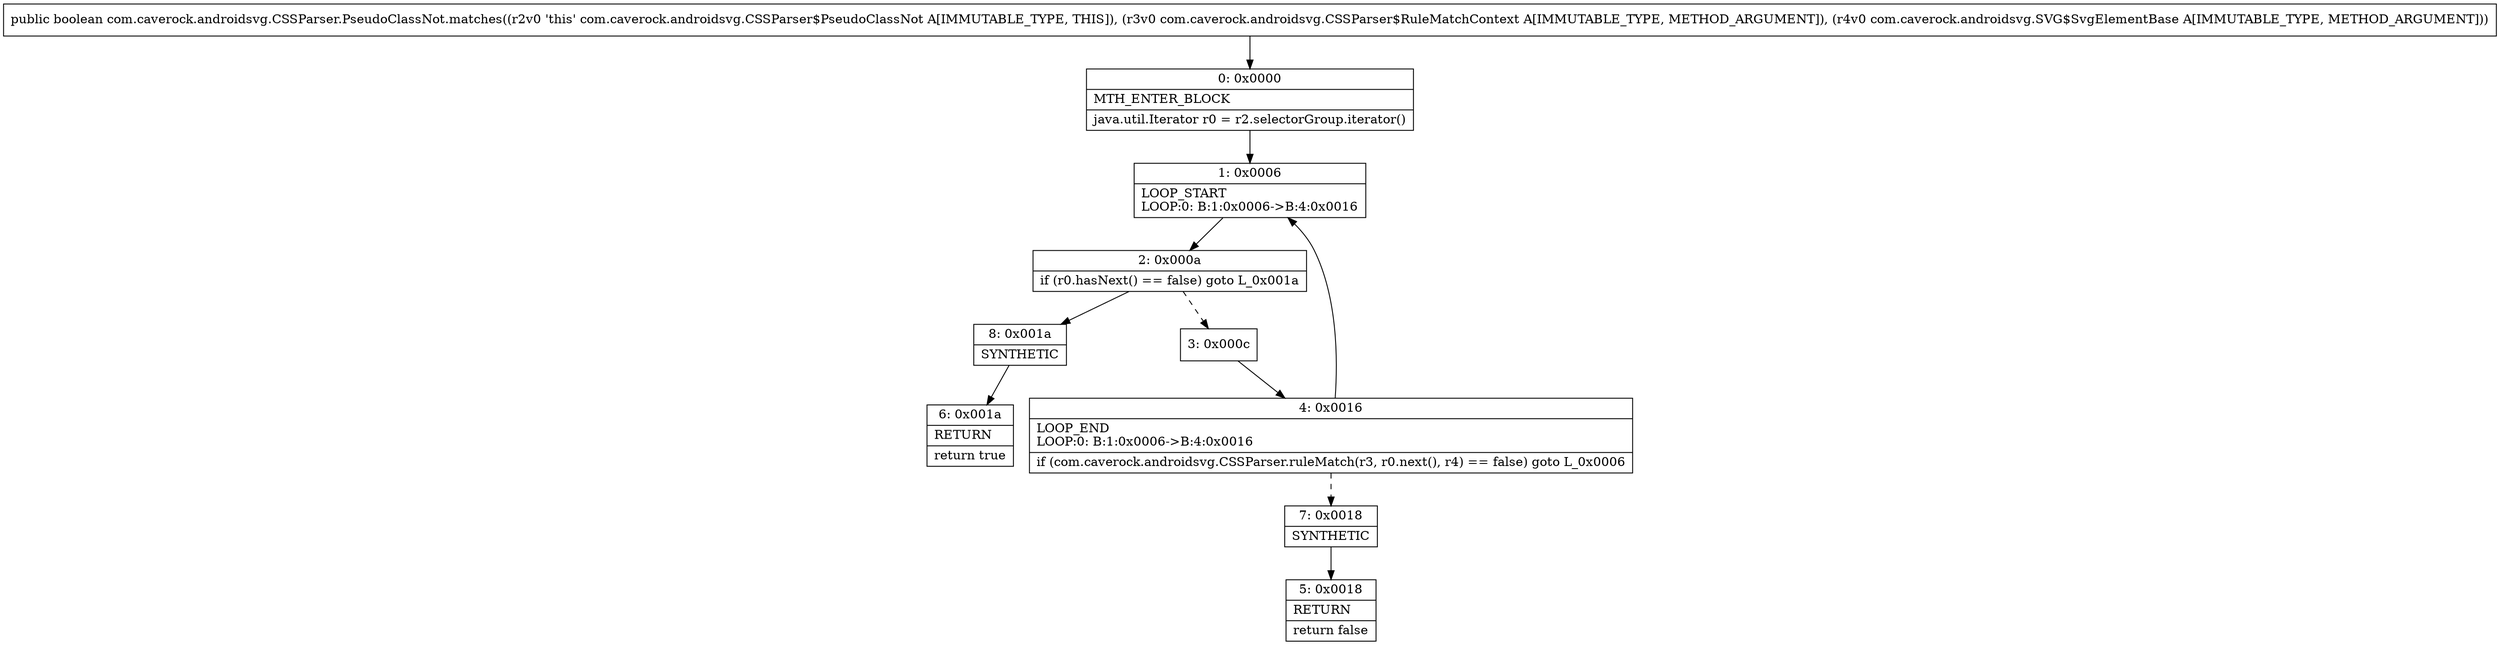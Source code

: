 digraph "CFG forcom.caverock.androidsvg.CSSParser.PseudoClassNot.matches(Lcom\/caverock\/androidsvg\/CSSParser$RuleMatchContext;Lcom\/caverock\/androidsvg\/SVG$SvgElementBase;)Z" {
Node_0 [shape=record,label="{0\:\ 0x0000|MTH_ENTER_BLOCK\l|java.util.Iterator r0 = r2.selectorGroup.iterator()\l}"];
Node_1 [shape=record,label="{1\:\ 0x0006|LOOP_START\lLOOP:0: B:1:0x0006\-\>B:4:0x0016\l}"];
Node_2 [shape=record,label="{2\:\ 0x000a|if (r0.hasNext() == false) goto L_0x001a\l}"];
Node_3 [shape=record,label="{3\:\ 0x000c}"];
Node_4 [shape=record,label="{4\:\ 0x0016|LOOP_END\lLOOP:0: B:1:0x0006\-\>B:4:0x0016\l|if (com.caverock.androidsvg.CSSParser.ruleMatch(r3, r0.next(), r4) == false) goto L_0x0006\l}"];
Node_5 [shape=record,label="{5\:\ 0x0018|RETURN\l|return false\l}"];
Node_6 [shape=record,label="{6\:\ 0x001a|RETURN\l|return true\l}"];
Node_7 [shape=record,label="{7\:\ 0x0018|SYNTHETIC\l}"];
Node_8 [shape=record,label="{8\:\ 0x001a|SYNTHETIC\l}"];
MethodNode[shape=record,label="{public boolean com.caverock.androidsvg.CSSParser.PseudoClassNot.matches((r2v0 'this' com.caverock.androidsvg.CSSParser$PseudoClassNot A[IMMUTABLE_TYPE, THIS]), (r3v0 com.caverock.androidsvg.CSSParser$RuleMatchContext A[IMMUTABLE_TYPE, METHOD_ARGUMENT]), (r4v0 com.caverock.androidsvg.SVG$SvgElementBase A[IMMUTABLE_TYPE, METHOD_ARGUMENT])) }"];
MethodNode -> Node_0;
Node_0 -> Node_1;
Node_1 -> Node_2;
Node_2 -> Node_3[style=dashed];
Node_2 -> Node_8;
Node_3 -> Node_4;
Node_4 -> Node_1;
Node_4 -> Node_7[style=dashed];
Node_7 -> Node_5;
Node_8 -> Node_6;
}

